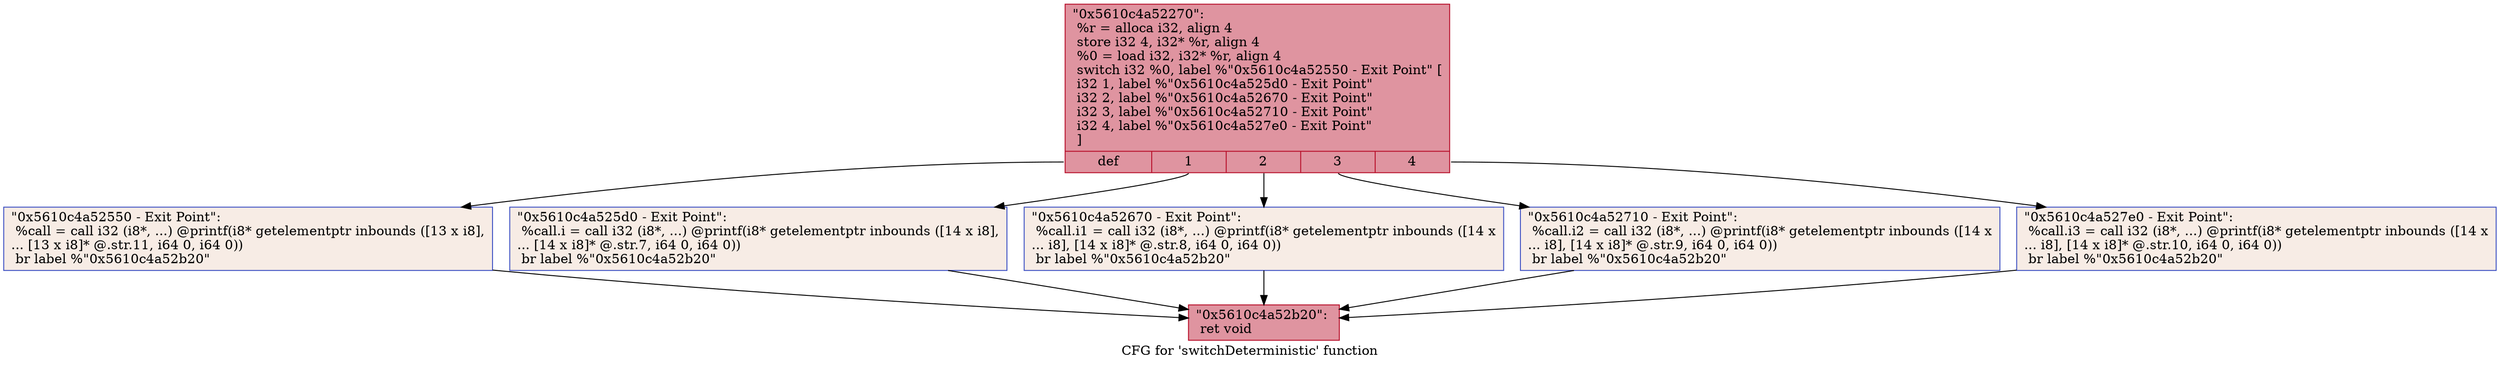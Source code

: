 digraph "CFG for 'switchDeterministic' function" {
	label="CFG for 'switchDeterministic' function";

	Node0x5610c4a52270 [shape=record,color="#b70d28ff", style=filled, fillcolor="#b70d2870",label="{\"0x5610c4a52270\":\l  %r = alloca i32, align 4\l  store i32 4, i32* %r, align 4\l  %0 = load i32, i32* %r, align 4\l  switch i32 %0, label %\"0x5610c4a52550 - Exit Point\" [\l    i32 1, label %\"0x5610c4a525d0 - Exit Point\"\l    i32 2, label %\"0x5610c4a52670 - Exit Point\"\l    i32 3, label %\"0x5610c4a52710 - Exit Point\"\l    i32 4, label %\"0x5610c4a527e0 - Exit Point\"\l  ]\l|{<s0>def|<s1>1|<s2>2|<s3>3|<s4>4}}"];
	Node0x5610c4a52270:s0 -> Node0x5610c4a52550;
	Node0x5610c4a52270:s1 -> Node0x5610c4a525d0;
	Node0x5610c4a52270:s2 -> Node0x5610c4a52670;
	Node0x5610c4a52270:s3 -> Node0x5610c4a52710;
	Node0x5610c4a52270:s4 -> Node0x5610c4a527e0;
	Node0x5610c4a525d0 [shape=record,color="#3d50c3ff", style=filled, fillcolor="#ecd3c570",label="{\"0x5610c4a525d0 - Exit Point\":                    \l  %call.i = call i32 (i8*, ...) @printf(i8* getelementptr inbounds ([14 x i8],\l... [14 x i8]* @.str.7, i64 0, i64 0))\l  br label %\"0x5610c4a52b20\"\l}"];
	Node0x5610c4a525d0 -> Node0x5610c4a52b20;
	Node0x5610c4a52670 [shape=record,color="#3d50c3ff", style=filled, fillcolor="#ecd3c570",label="{\"0x5610c4a52670 - Exit Point\":                    \l  %call.i1 = call i32 (i8*, ...) @printf(i8* getelementptr inbounds ([14 x\l... i8], [14 x i8]* @.str.8, i64 0, i64 0))\l  br label %\"0x5610c4a52b20\"\l}"];
	Node0x5610c4a52670 -> Node0x5610c4a52b20;
	Node0x5610c4a52710 [shape=record,color="#3d50c3ff", style=filled, fillcolor="#ecd3c570",label="{\"0x5610c4a52710 - Exit Point\":                    \l  %call.i2 = call i32 (i8*, ...) @printf(i8* getelementptr inbounds ([14 x\l... i8], [14 x i8]* @.str.9, i64 0, i64 0))\l  br label %\"0x5610c4a52b20\"\l}"];
	Node0x5610c4a52710 -> Node0x5610c4a52b20;
	Node0x5610c4a527e0 [shape=record,color="#3d50c3ff", style=filled, fillcolor="#ecd3c570",label="{\"0x5610c4a527e0 - Exit Point\":                    \l  %call.i3 = call i32 (i8*, ...) @printf(i8* getelementptr inbounds ([14 x\l... i8], [14 x i8]* @.str.10, i64 0, i64 0))\l  br label %\"0x5610c4a52b20\"\l}"];
	Node0x5610c4a527e0 -> Node0x5610c4a52b20;
	Node0x5610c4a52550 [shape=record,color="#3d50c3ff", style=filled, fillcolor="#ecd3c570",label="{\"0x5610c4a52550 - Exit Point\":                    \l  %call = call i32 (i8*, ...) @printf(i8* getelementptr inbounds ([13 x i8],\l... [13 x i8]* @.str.11, i64 0, i64 0))\l  br label %\"0x5610c4a52b20\"\l}"];
	Node0x5610c4a52550 -> Node0x5610c4a52b20;
	Node0x5610c4a52b20 [shape=record,color="#b70d28ff", style=filled, fillcolor="#b70d2870",label="{\"0x5610c4a52b20\":                                 \l  ret void\l}"];
}
